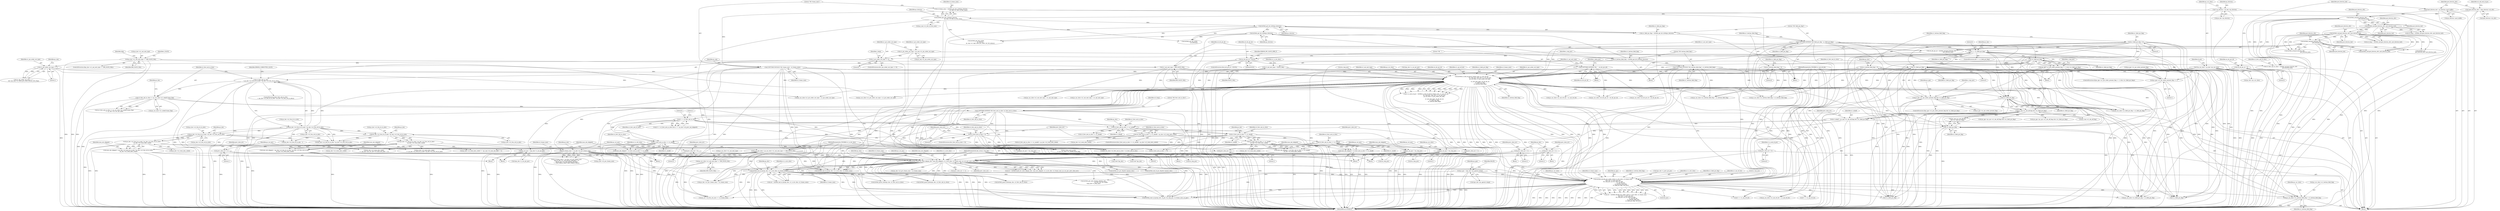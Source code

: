 digraph "0_Android_8b5fd8f24eba5dd19ab2f80ea11a9125aa882ae2@pointer" {
"1001466" [label="(Call,ps_cur_slice->u1_bottom_field_flag = u1_bottom_field_flag)"];
"1000744" [label="(Call,ih264d_is_end_of_pic(u2_frame_num, u1_nal_ref_idc,\n                                             &s_tmp_poc, &ps_dec->s_cur_pic_poc,\n                                            ps_cur_slice, u1_pic_order_cnt_type,\n\n                                             u1_nal_unit_type, u4_idr_pic_id,\n                                             u1_field_pic_flag,\n                                             u1_bottom_field_flag))"];
"1000472" [label="(Call,COPYTHECONTEXT(\"SH: frame_num\", u2_frame_num))"];
"1000465" [label="(Call,u2_frame_num = ih264d_get_bits_h264(ps_bitstrm,\n                                         ps_seq->u1_bits_in_frm_num))"];
"1000467" [label="(Call,ih264d_get_bits_h264(ps_bitstrm,\n                                         ps_seq->u1_bits_in_frm_num))"];
"1000168" [label="(Call,* ps_bitstrm = ps_dec->ps_bitstrm)"];
"1000164" [label="(MethodParameterIn,UWORD8 u1_nal_ref_idc)"];
"1000176" [label="(Call,*ps_cur_slice = ps_dec->ps_cur_slice)"];
"1000663" [label="(Call,u1_pic_order_cnt_type == 1)"];
"1000592" [label="(Call,u1_pic_order_cnt_type == 0)"];
"1000586" [label="(Call,u1_pic_order_cnt_type = ps_seq->u1_pic_order_cnt_type)"];
"1000532" [label="(Call,u1_nal_unit_type = SLICE_NAL)"];
"1000550" [label="(Call,u1_nal_unit_type = IDR_SLICE_NAL)"];
"1000330" [label="(Call,ps_dec->u1_nal_unit_type == IDR_SLICE_NAL)"];
"1000564" [label="(Call,COPYTHECONTEXT(\"SH:  \", u4_idr_pic_id))"];
"1000559" [label="(Call,u4_idr_pic_id > 65535)"];
"1000553" [label="(Call,u4_idr_pic_id = ih264d_uev(pu4_bitstrm_ofst,\n                                   pu4_bitstrm_buf))"];
"1000555" [label="(Call,ih264d_uev(pu4_bitstrm_ofst,\n                                   pu4_bitstrm_buf))"];
"1000418" [label="(Call,ih264d_uev(pu4_bitstrm_ofst, pu4_bitstrm_buf))"];
"1000277" [label="(Call,ih264d_uev(pu4_bitstrm_ofst, pu4_bitstrm_buf))"];
"1000237" [label="(Call,ih264d_uev(pu4_bitstrm_ofst,\n                                     pu4_bitstrm_buf))"];
"1000209" [label="(Call,*pu4_bitstrm_ofst = &ps_bitstrm->u4_ofst)"];
"1000203" [label="(Call,*pu4_bitstrm_buf = ps_bitstrm->pu4_buffer)"];
"1000196" [label="(Call,u4_idr_pic_id = 0)"];
"1000692" [label="(Call,!u1_field_pic_flag)"];
"1000519" [label="(Call,u1_field_pic_flag = 0)"];
"1000632" [label="(Call,!u1_field_pic_flag)"];
"1000485" [label="(Call,COPYTHECONTEXT(\"SH: field_pic_flag\", u1_field_pic_flag))"];
"1000481" [label="(Call,u1_field_pic_flag = ih264d_get_bit_h264(ps_bitstrm))"];
"1000483" [label="(Call,ih264d_get_bit_h264(ps_bitstrm))"];
"1000539" [label="(Call,0 == u1_field_pic_flag)"];
"1000488" [label="(Call,u1_bottom_field_flag = 0)"];
"1000505" [label="(Call,COPYTHECONTEXT(\"SH: bottom_field_flag\", u1_bottom_field_flag))"];
"1000501" [label="(Call,u1_bottom_field_flag = ih264d_get_bit_h264(ps_bitstrm))"];
"1000503" [label="(Call,ih264d_get_bit_h264(ps_bitstrm))"];
"1000522" [label="(Call,u1_bottom_field_flag = 0)"];
"1001373" [label="(Call,ih264d_decode_pic_order_cnt(u1_is_idr_slice, u2_frame_num,\n &ps_dec->s_prev_pic_poc,\n &s_tmp_poc, ps_cur_slice, ps_pps,\n                                          u1_nal_ref_idc,\n                                          u1_bottom_field_flag,\n                                          u1_field_pic_flag, &i4_poc))"];
"1000882" [label="(Call,u1_is_idr_slice = ps_cur_slice->u1_nal_unit_type == IDR_SLICE_NAL)"];
"1000884" [label="(Call,ps_cur_slice->u1_nal_unit_type == IDR_SLICE_NAL)"];
"1000163" [label="(MethodParameterIn,UWORD8 u1_is_idr_slice)"];
"1001047" [label="(Call,ih264d_mark_err_slice_skip(ps_dec, num_mb_skipped, u1_is_idr_slice, u2_frame_num, ps_cur_poc, prev_slice_err))"];
"1000165" [label="(MethodParameterIn,dec_struct_t *ps_dec)"];
"1000905" [label="(Call,num_mb_skipped = u2_first_mb_in_slice << u1_mbaff)"];
"1000907" [label="(Call,u2_first_mb_in_slice << u1_mbaff)"];
"1000898" [label="(Call,u2_first_mb_in_slice > 0)"];
"1000373" [label="(Call,0 == u2_first_mb_in_slice)"];
"1000272" [label="(Call,COPYTHECONTEXT(\"SH: first_mb_in_slice\",u2_first_mb_in_slice))"];
"1000256" [label="(Call,u2_first_mb_in_slice << ps_cur_slice->u1_mbaff_frame_flag)"];
"1000241" [label="(Call,u2_first_mb_in_slice\n > (ps_dec->u2_frm_ht_in_mbs * ps_dec->u2_frm_wd_in_mbs))"];
"1000235" [label="(Call,u2_first_mb_in_slice = ih264d_uev(pu4_bitstrm_ofst,\n                                     pu4_bitstrm_buf))"];
"1000243" [label="(Call,ps_dec->u2_frm_ht_in_mbs * ps_dec->u2_frm_wd_in_mbs)"];
"1000789" [label="(Call,u1_mbaff = ps_seq->u1_mb_aff_flag && (!u1_field_pic_flag))"];
"1000791" [label="(Call,ps_seq->u1_mb_aff_flag && (!u1_field_pic_flag))"];
"1000795" [label="(Call,!u1_field_pic_flag)"];
"1000626" [label="(Call,(ps_pps->u1_pic_order_present_flag == 1) && (!u1_field_pic_flag))"];
"1000627" [label="(Call,ps_pps->u1_pic_order_present_flag == 1)"];
"1000688" [label="(Call,ps_pps->u1_pic_order_present_flag && !u1_field_pic_flag)"];
"1000986" [label="(Call,num_mb_skipped = (ps_dec->u2_frm_ht_in_mbs * ps_dec->u2_frm_wd_in_mbs)\n - ps_dec->u2_total_mbs_coded)"];
"1000988" [label="(Call,(ps_dec->u2_frm_ht_in_mbs * ps_dec->u2_frm_wd_in_mbs)\n - ps_dec->u2_total_mbs_coded)"];
"1000989" [label="(Call,ps_dec->u2_frm_ht_in_mbs * ps_dec->u2_frm_wd_in_mbs)"];
"1000976" [label="(Call,num_mb_skipped = u2_first_mb_in_slice << u1_mbaff)"];
"1000978" [label="(Call,u2_first_mb_in_slice << u1_mbaff)"];
"1000863" [label="(Call,num_mb_skipped = (ps_dec->u2_frm_ht_in_mbs * ps_dec->u2_frm_wd_in_mbs)\n - ps_dec->u2_total_mbs_coded)"];
"1000865" [label="(Call,(ps_dec->u2_frm_ht_in_mbs * ps_dec->u2_frm_wd_in_mbs)\n - ps_dec->u2_total_mbs_coded)"];
"1000866" [label="(Call,ps_dec->u2_frm_ht_in_mbs * ps_dec->u2_frm_wd_in_mbs)"];
"1001017" [label="(Call,num_mb_skipped = (u2_first_mb_in_slice << u1_mbaff)\n - ps_dec->u2_total_mbs_coded)"];
"1001019" [label="(Call,(u2_first_mb_in_slice << u1_mbaff)\n - ps_dec->u2_total_mbs_coded)"];
"1001020" [label="(Call,u2_first_mb_in_slice << u1_mbaff)"];
"1001007" [label="(Call,u2_first_mb_in_slice << u1_mbaff)"];
"1001006" [label="(Call,(u2_first_mb_in_slice << u1_mbaff) > ps_dec->u2_total_mbs_coded)"];
"1000809" [label="(Call,u2_frame_num != ps_dec->u2_prv_frame_num)"];
"1001026" [label="(Call,ps_cur_poc = &s_tmp_poc)"];
"1000910" [label="(Call,ps_cur_poc = &s_tmp_poc)"];
"1000876" [label="(Call,ps_cur_poc = &ps_dec->s_cur_pic_poc)"];
"1000999" [label="(Call,ps_cur_poc = &s_tmp_poc)"];
"1000983" [label="(Call,prev_slice_err = 2)"];
"1000843" [label="(Call,prev_slice_err = 2)"];
"1001014" [label="(Call,prev_slice_err = 2)"];
"1000973" [label="(Call,prev_slice_err = 1)"];
"1000797" [label="(Call,prev_slice_err = 0)"];
"1000838" [label="(Call,prev_slice_err = 1)"];
"1000902" [label="(Call,prev_slice_err = 1)"];
"1001252" [label="(Call,ih264d_end_of_pic(ps_dec, u1_is_idr_slice, u2_frame_num))"];
"1000430" [label="(Call,ps_pps = &ps_dec->ps_pps[u4_temp])"];
"1000964" [label="(Call,!u1_field_pic_flag)"];
"1000919" [label="(Call,ps_cur_slice->u1_field_pic_flag = u1_field_pic_flag)"];
"1000977" [label="(Identifier,num_mb_skipped)"];
"1001047" [label="(Call,ih264d_mark_err_slice_skip(ps_dec, num_mb_skipped, u1_is_idr_slice, u2_frame_num, ps_cur_poc, prev_slice_err))"];
"1000990" [label="(Call,ps_dec->u2_frm_ht_in_mbs)"];
"1001006" [label="(Call,(u2_first_mb_in_slice << u1_mbaff) > ps_dec->u2_total_mbs_coded)"];
"1000258" [label="(Call,ps_cur_slice->u1_mbaff_frame_flag)"];
"1000257" [label="(Identifier,u2_first_mb_in_slice)"];
"1000487" [label="(Identifier,u1_field_pic_flag)"];
"1000373" [label="(Call,0 == u2_first_mb_in_slice)"];
"1001380" [label="(Call,&s_tmp_poc)"];
"1000210" [label="(Identifier,pu4_bitstrm_ofst)"];
"1002405" [label="(Call,ih264d_parse_islice(ps_dec, u2_first_mb_in_slice))"];
"1000905" [label="(Call,num_mb_skipped = u2_first_mb_in_slice << u1_mbaff)"];
"1000753" [label="(Identifier,ps_cur_slice)"];
"1000867" [label="(Call,ps_dec->u2_frm_ht_in_mbs)"];
"1000982" [label="(Block,)"];
"1000533" [label="(Identifier,u1_nal_unit_type)"];
"1001483" [label="(Call,ps_cur_slice->u1_nal_unit_type = u1_nal_unit_type)"];
"1000873" [label="(Call,ps_dec->u2_total_mbs_coded)"];
"1000985" [label="(Literal,2)"];
"1000484" [label="(Identifier,ps_bitstrm)"];
"1000431" [label="(Identifier,ps_pps)"];
"1001024" [label="(Identifier,ps_dec)"];
"1000331" [label="(Call,ps_dec->u1_nal_unit_type)"];
"1000483" [label="(Call,ih264d_get_bit_h264(ps_bitstrm))"];
"1000432" [label="(Call,&ps_dec->ps_pps[u4_temp])"];
"1000169" [label="(Identifier,ps_bitstrm)"];
"1000488" [label="(Call,u1_bottom_field_flag = 0)"];
"1000375" [label="(Identifier,u2_first_mb_in_slice)"];
"1000272" [label="(Call,COPYTHECONTEXT(\"SH: first_mb_in_slice\",u2_first_mb_in_slice))"];
"1001823" [label="(Call,0 == u1_nal_ref_idc)"];
"1000226" [label="(Identifier,u4_call_end_of_pic)"];
"1001018" [label="(Identifier,num_mb_skipped)"];
"1000910" [label="(Call,ps_cur_poc = &s_tmp_poc)"];
"1000521" [label="(Literal,0)"];
"1000789" [label="(Call,u1_mbaff = ps_seq->u1_mb_aff_flag && (!u1_field_pic_flag))"];
"1000279" [label="(Identifier,pu4_bitstrm_buf)"];
"1001028" [label="(Call,&s_tmp_poc)"];
"1000482" [label="(Identifier,u1_field_pic_flag)"];
"1000901" [label="(Block,)"];
"1000973" [label="(Call,prev_slice_err = 1)"];
"1000870" [label="(Call,ps_dec->u2_frm_wd_in_mbs)"];
"1000330" [label="(Call,ps_dec->u1_nal_unit_type == IDR_SLICE_NAL)"];
"1000586" [label="(Call,u1_pic_order_cnt_type = ps_seq->u1_pic_order_cnt_type)"];
"1000749" [label="(Call,&ps_dec->s_cur_pic_poc)"];
"1000545" [label="(Identifier,ps_dec)"];
"1000553" [label="(Call,u4_idr_pic_id = ih264d_uev(pu4_bitstrm_ofst,\n                                   pu4_bitstrm_buf))"];
"1000204" [label="(Identifier,pu4_bitstrm_buf)"];
"1001009" [label="(Identifier,u1_mbaff)"];
"1001234" [label="(Call,ih264d_end_of_pic(ps_dec, u1_is_idr_slice, u2_frame_num))"];
"1001382" [label="(Identifier,ps_cur_slice)"];
"1001026" [label="(Call,ps_cur_poc = &s_tmp_poc)"];
"1001570" [label="(Call,(ps_pps->ps_sps->u1_mb_aff_flag) && (!u1_field_pic_flag))"];
"1000692" [label="(Call,!u1_field_pic_flag)"];
"1001048" [label="(Identifier,ps_dec)"];
"1000420" [label="(Identifier,pu4_bitstrm_buf)"];
"1000997" [label="(Identifier,ps_dec)"];
"1000662" [label="(Call,u1_pic_order_cnt_type == 1\n && (!ps_seq->u1_delta_pic_order_always_zero_flag))"];
"1000262" [label="(Identifier,ps_dec)"];
"1000756" [label="(Identifier,u4_idr_pic_id)"];
"1000519" [label="(Call,u1_field_pic_flag = 0)"];
"1000166" [label="(Block,)"];
"1000198" [label="(Literal,0)"];
"1000842" [label="(Block,)"];
"1000960" [label="(Call,ps_seq->u1_mb_aff_flag\n && (!u1_field_pic_flag))"];
"1000798" [label="(Identifier,prev_slice_err)"];
"1001034" [label="(Identifier,u2_first_mb_in_slice)"];
"1001032" [label="(Call,(u2_first_mb_in_slice << u1_mbaff) < ps_dec->u2_total_mbs_coded)"];
"1000504" [label="(Identifier,ps_bitstrm)"];
"1000418" [label="(Call,ih264d_uev(pu4_bitstrm_ofst, pu4_bitstrm_buf))"];
"1000419" [label="(Identifier,pu4_bitstrm_ofst)"];
"1000237" [label="(Call,ih264d_uev(pu4_bitstrm_ofst,\n                                     pu4_bitstrm_buf))"];
"1001088" [label="(Call,prev_slice_err == 2)"];
"1000951" [label="(Call,ps_cur_slice->u1_pic_order_cnt_type = u1_pic_order_cnt_type)"];
"1000472" [label="(Call,COPYTHECONTEXT(\"SH: frame_num\", u2_frame_num))"];
"1000986" [label="(Call,num_mb_skipped = (ps_dec->u2_frm_ht_in_mbs * ps_dec->u2_frm_wd_in_mbs)\n - ps_dec->u2_total_mbs_coded)"];
"1000235" [label="(Call,u2_first_mb_in_slice = ih264d_uev(pu4_bitstrm_ofst,\n                                     pu4_bitstrm_buf))"];
"1000790" [label="(Identifier,u1_mbaff)"];
"1000979" [label="(Identifier,u2_first_mb_in_slice)"];
"1000625" [label="(ControlStructure,if((ps_pps->u1_pic_order_present_flag == 1) && (!u1_field_pic_flag)))"];
"1000746" [label="(Identifier,u1_nal_ref_idc)"];
"1000469" [label="(Call,ps_seq->u1_bits_in_frm_num)"];
"1000440" [label="(Identifier,FALSE)"];
"1000566" [label="(Identifier,u4_idr_pic_id)"];
"1000668" [label="(Identifier,ps_seq)"];
"1000534" [label="(Identifier,SLICE_NAL)"];
"1000687" [label="(ControlStructure,if(ps_pps->u1_pic_order_present_flag && !u1_field_pic_flag))"];
"1000594" [label="(Literal,0)"];
"1000564" [label="(Call,COPYTHECONTEXT(\"SH:  \", u4_idr_pic_id))"];
"1002568" [label="(MethodReturn,WORD32)"];
"1000467" [label="(Call,ih264d_get_bits_h264(ps_bitstrm,\n                                         ps_seq->u1_bits_in_frm_num))"];
"1000273" [label="(Literal,\"SH: first_mb_in_slice\")"];
"1000877" [label="(Identifier,ps_cur_poc)"];
"1001373" [label="(Call,ih264d_decode_pic_order_cnt(u1_is_idr_slice, u2_frame_num,\n &ps_dec->s_prev_pic_poc,\n &s_tmp_poc, ps_cur_slice, ps_pps,\n                                          u1_nal_ref_idc,\n                                          u1_bottom_field_flag,\n                                          u1_field_pic_flag, &i4_poc))"];
"1001597" [label="(Call,ih264d_start_of_pic(ps_dec, i4_poc, &s_tmp_poc, u2_frame_num, ps_pps))"];
"1000468" [label="(Identifier,ps_bitstrm)"];
"1000240" [label="(ControlStructure,if(u2_first_mb_in_slice\n > (ps_dec->u2_frm_ht_in_mbs * ps_dec->u2_frm_wd_in_mbs)))"];
"1000592" [label="(Call,u1_pic_order_cnt_type == 0)"];
"1000904" [label="(Literal,1)"];
"1000275" [label="(Call,u4_temp = ih264d_uev(pu4_bitstrm_ofst, pu4_bitstrm_buf))"];
"1000587" [label="(Identifier,u1_pic_order_cnt_type)"];
"1001019" [label="(Call,(u2_first_mb_in_slice << u1_mbaff)\n - ps_dec->u2_total_mbs_coded)"];
"1000976" [label="(Call,num_mb_skipped = u2_first_mb_in_slice << u1_mbaff)"];
"1000946" [label="(Call,ps_cur_slice->u1_nal_ref_idc = u1_nal_ref_idc)"];
"1000537" [label="(Block,)"];
"1001375" [label="(Identifier,u2_frame_num)"];
"1001387" [label="(Call,&i4_poc)"];
"1001013" [label="(Block,)"];
"1000983" [label="(Call,prev_slice_err = 2)"];
"1000503" [label="(Call,ih264d_get_bit_h264(ps_bitstrm))"];
"1000758" [label="(Identifier,u1_bottom_field_flag)"];
"1001451" [label="(Call,ps_cur_slice->u4_idr_pic_id = u4_idr_pic_id)"];
"1001250" [label="(Call,ret = ih264d_end_of_pic(ps_dec, u1_is_idr_slice, u2_frame_num))"];
"1000597" [label="(Identifier,i_temp)"];
"1000177" [label="(Identifier,ps_cur_slice)"];
"1000911" [label="(Identifier,ps_cur_poc)"];
"1000256" [label="(Call,u2_first_mb_in_slice << ps_cur_slice->u1_mbaff_frame_flag)"];
"1000252" [label="(Identifier,ERROR_CORRUPTED_SLICE)"];
"1001265" [label="(Call,ps_dec->u2_prv_frame_num = u2_frame_num)"];
"1000205" [label="(Call,ps_bitstrm->pu4_buffer)"];
"1001529" [label="(Call,ih264d_get_bit_h264(\n                        ps_bitstrm))"];
"1000967" [label="(Block,)"];
"1000837" [label="(Block,)"];
"1001470" [label="(Identifier,u1_bottom_field_flag)"];
"1000626" [label="(Call,(ps_pps->u1_pic_order_present_flag == 1) && (!u1_field_pic_flag))"];
"1000164" [label="(MethodParameterIn,UWORD8 u1_nal_ref_idc)"];
"1001011" [label="(Identifier,ps_dec)"];
"1000631" [label="(Literal,1)"];
"1000489" [label="(Identifier,u1_bottom_field_flag)"];
"1001051" [label="(Identifier,u2_frame_num)"];
"1000558" [label="(ControlStructure,if(u4_idr_pic_id > 65535))"];
"1000802" [label="(Identifier,i1_is_end_of_poc)"];
"1000914" [label="(Call,ps_cur_slice->u4_idr_pic_id = u4_idr_pic_id)"];
"1001473" [label="(Identifier,ps_cur_slice)"];
"1000849" [label="(Identifier,ps_dec)"];
"1000845" [label="(Literal,2)"];
"1001958" [label="(Call,ps_dec->u2_frm_ht_in_mbs - 1)"];
"1001383" [label="(Identifier,ps_pps)"];
"1000485" [label="(Call,COPYTHECONTEXT(\"SH: field_pic_flag\", u1_field_pic_flag))"];
"1001385" [label="(Identifier,u1_bottom_field_flag)"];
"1000742" [label="(Call,i1_is_end_of_poc = ih264d_is_end_of_pic(u2_frame_num, u1_nal_ref_idc,\n                                             &s_tmp_poc, &ps_dec->s_cur_pic_poc,\n                                            ps_cur_slice, u1_pic_order_cnt_type,\n\n                                             u1_nal_unit_type, u4_idr_pic_id,\n                                             u1_field_pic_flag,\n                                             u1_bottom_field_flag))"];
"1000538" [label="(ControlStructure,if(0 == u1_field_pic_flag))"];
"1000902" [label="(Call,prev_slice_err = 1)"];
"1000744" [label="(Call,ih264d_is_end_of_pic(u2_frame_num, u1_nal_ref_idc,\n                                             &s_tmp_poc, &ps_dec->s_cur_pic_poc,\n                                            ps_cur_slice, u1_pic_order_cnt_type,\n\n                                             u1_nal_unit_type, u4_idr_pic_id,\n                                             u1_field_pic_flag,\n                                             u1_bottom_field_flag))"];
"1000532" [label="(Call,u1_nal_unit_type = SLICE_NAL)"];
"1001838" [label="(Call,0 == u1_nal_ref_idc)"];
"1001015" [label="(Identifier,prev_slice_err)"];
"1000329" [label="(ControlStructure,if(ps_dec->u1_nal_unit_type == IDR_SLICE_NAL))"];
"1000993" [label="(Call,ps_dec->u2_frm_wd_in_mbs)"];
"1000757" [label="(Identifier,u1_field_pic_flag)"];
"1000507" [label="(Identifier,u1_bottom_field_flag)"];
"1000274" [label="(Identifier,u2_first_mb_in_slice)"];
"1000745" [label="(Identifier,u2_frame_num)"];
"1000524" [label="(Literal,0)"];
"1000276" [label="(Identifier,u4_temp)"];
"1000663" [label="(Call,u1_pic_order_cnt_type == 1)"];
"1001027" [label="(Identifier,ps_cur_poc)"];
"1001053" [label="(Identifier,prev_slice_err)"];
"1000569" [label="(Identifier,i_delta_poc)"];
"1000197" [label="(Identifier,u4_idr_pic_id)"];
"1000972" [label="(Block,)"];
"1000559" [label="(Call,u4_idr_pic_id > 65535)"];
"1000903" [label="(Identifier,prev_slice_err)"];
"1000552" [label="(Identifier,IDR_SLICE_NAL)"];
"1000900" [label="(Literal,0)"];
"1000627" [label="(Call,ps_pps->u1_pic_order_present_flag == 1)"];
"1000518" [label="(Block,)"];
"1000502" [label="(Identifier,u1_bottom_field_flag)"];
"1000754" [label="(Identifier,u1_pic_order_cnt_type)"];
"1000561" [label="(Literal,65535)"];
"1001023" [label="(Call,ps_dec->u2_total_mbs_coded)"];
"1000556" [label="(Identifier,pu4_bitstrm_ofst)"];
"1000506" [label="(Literal,\"SH: bottom_field_flag\")"];
"1000377" [label="(Literal,1)"];
"1001043" [label="(Identifier,prev_slice_err)"];
"1001000" [label="(Identifier,ps_cur_poc)"];
"1000430" [label="(Call,ps_pps = &ps_dec->ps_pps[u4_temp])"];
"1000550" [label="(Call,u1_nal_unit_type = IDR_SLICE_NAL)"];
"1000978" [label="(Call,u2_first_mb_in_slice << u1_mbaff)"];
"1000185" [label="(Identifier,i4_poc)"];
"1001553" [label="(Call,(ps_pps->ps_sps->u1_mb_aff_flag) && (!u1_field_pic_flag))"];
"1000899" [label="(Identifier,u2_first_mb_in_slice)"];
"1002474" [label="(Call,ih264d_parse_bslice(ps_dec, u2_first_mb_in_slice))"];
"1000242" [label="(Identifier,u2_first_mb_in_slice)"];
"1000796" [label="(Identifier,u1_field_pic_flag)"];
"1000486" [label="(Literal,\"SH: field_pic_flag\")"];
"1000243" [label="(Call,ps_dec->u2_frm_ht_in_mbs * ps_dec->u2_frm_wd_in_mbs)"];
"1001616" [label="(Call,ih264d_get_next_display_field(ps_dec,\n                                          ps_dec->ps_out_buffer,\n &(ps_dec->s_disp_op)))"];
"1000866" [label="(Call,ps_dec->u2_frm_ht_in_mbs * ps_dec->u2_frm_wd_in_mbs)"];
"1000827" [label="(Block,)"];
"1000965" [label="(Identifier,u1_field_pic_flag)"];
"1000505" [label="(Call,COPYTHECONTEXT(\"SH: bottom_field_flag\", u1_bottom_field_flag))"];
"1001252" [label="(Call,ih264d_end_of_pic(ps_dec, u1_is_idr_slice, u2_frame_num))"];
"1001498" [label="(Call,ps_cur_slice->u1_pic_order_cnt_type = u1_pic_order_cnt_type)"];
"1000817" [label="(Identifier,ps_dec)"];
"1000688" [label="(Call,ps_pps->u1_pic_order_present_flag && !u1_field_pic_flag)"];
"1000747" [label="(Call,&s_tmp_poc)"];
"1000591" [label="(ControlStructure,if(u1_pic_order_cnt_type == 0))"];
"1001376" [label="(Call,&ps_dec->s_prev_pic_poc)"];
"1000664" [label="(Identifier,u1_pic_order_cnt_type)"];
"1001787" [label="(Call,ps_err->u4_frm_sei_sync == u2_frame_num)"];
"1000541" [label="(Identifier,u1_field_pic_flag)"];
"1000843" [label="(Call,prev_slice_err = 2)"];
"1000241" [label="(Call,u2_first_mb_in_slice\n > (ps_dec->u2_frm_ht_in_mbs * ps_dec->u2_frm_wd_in_mbs))"];
"1000209" [label="(Call,*pu4_bitstrm_ofst = &ps_bitstrm->u4_ofst)"];
"1000924" [label="(Call,ps_cur_slice->u1_bottom_field_flag = u1_bottom_field_flag)"];
"1000791" [label="(Call,ps_seq->u1_mb_aff_flag && (!u1_field_pic_flag))"];
"1001224" [label="(Call,ih264d_end_of_pic_dispbuf_mgr(ps_dec))"];
"1000897" [label="(ControlStructure,if(u2_first_mb_in_slice > 0))"];
"1000593" [label="(Identifier,u1_pic_order_cnt_type)"];
"1000799" [label="(Literal,0)"];
"1001021" [label="(Identifier,u2_first_mb_in_slice)"];
"1001559" [label="(Call,!u1_field_pic_flag)"];
"1001052" [label="(Identifier,ps_cur_poc)"];
"1001049" [label="(Identifier,num_mb_skipped)"];
"1000964" [label="(Call,!u1_field_pic_flag)"];
"1000588" [label="(Call,ps_seq->u1_pic_order_cnt_type)"];
"1001374" [label="(Identifier,u1_is_idr_slice)"];
"1001671" [label="(Call,(void *)ps_dec)"];
"1000490" [label="(Literal,0)"];
"1000936" [label="(Call,ps_cur_slice->u1_nal_unit_type = u1_nal_unit_type)"];
"1001493" [label="(Call,ps_cur_slice->u1_nal_ref_idc = u1_nal_ref_idc)"];
"1001100" [label="(Call,ps_dec->u2_total_mbs_coded\n >= ps_dec->u2_frm_ht_in_mbs * ps_dec->u2_frm_wd_in_mbs)"];
"1001007" [label="(Call,u2_first_mb_in_slice << u1_mbaff)"];
"1000540" [label="(Literal,0)"];
"1000810" [label="(Identifier,u2_frame_num)"];
"1000372" [label="(Call,(0 == u2_first_mb_in_slice) && (1 == ps_dec->u4_prev_nal_skipped))"];
"1001050" [label="(Identifier,u1_is_idr_slice)"];
"1001045" [label="(Call,ret = ih264d_mark_err_slice_skip(ps_dec, num_mb_skipped, u1_is_idr_slice, u2_frame_num, ps_cur_poc, prev_slice_err))"];
"1001253" [label="(Identifier,ps_dec)"];
"1001254" [label="(Identifier,u1_is_idr_slice)"];
"1000792" [label="(Call,ps_seq->u1_mb_aff_flag)"];
"1000795" [label="(Call,!u1_field_pic_flag)"];
"1000888" [label="(Identifier,IDR_SLICE_NAL)"];
"1000975" [label="(Literal,1)"];
"1000539" [label="(Call,0 == u1_field_pic_flag)"];
"1000560" [label="(Identifier,u4_idr_pic_id)"];
"1000999" [label="(Call,ps_cur_poc = &s_tmp_poc)"];
"1000563" [label="(Identifier,ERROR_INV_SLICE_HDR_T)"];
"1000864" [label="(Identifier,num_mb_skipped)"];
"1000713" [label="(Identifier,ps_pps)"];
"1000689" [label="(Call,ps_pps->u1_pic_order_present_flag)"];
"1000908" [label="(Identifier,u2_first_mb_in_slice)"];
"1000865" [label="(Call,(ps_dec->u2_frm_ht_in_mbs * ps_dec->u2_frm_wd_in_mbs)\n - ps_dec->u2_total_mbs_coded)"];
"1000912" [label="(Call,&s_tmp_poc)"];
"1000916" [label="(Identifier,ps_cur_slice)"];
"1000278" [label="(Identifier,pu4_bitstrm_ofst)"];
"1000481" [label="(Call,u1_field_pic_flag = ih264d_get_bit_h264(ps_bitstrm))"];
"1000989" [label="(Call,ps_dec->u2_frm_ht_in_mbs * ps_dec->u2_frm_wd_in_mbs)"];
"1000374" [label="(Literal,0)"];
"1000693" [label="(Identifier,u1_field_pic_flag)"];
"1000416" [label="(Call,u4_temp = ih264d_uev(pu4_bitstrm_ofst, pu4_bitstrm_buf))"];
"1000565" [label="(Literal,\"SH:  \")"];
"1000698" [label="(Identifier,s_tmp_poc)"];
"1000884" [label="(Call,ps_cur_slice->u1_nal_unit_type == IDR_SLICE_NAL)"];
"1001005" [label="(ControlStructure,if((u2_first_mb_in_slice << u1_mbaff) > ps_dec->u2_total_mbs_coded))"];
"1001001" [label="(Call,&s_tmp_poc)"];
"1000203" [label="(Call,*pu4_bitstrm_buf = ps_bitstrm->pu4_buffer)"];
"1000501" [label="(Call,u1_bottom_field_flag = ih264d_get_bit_h264(ps_bitstrm))"];
"1000632" [label="(Call,!u1_field_pic_flag)"];
"1000878" [label="(Call,&ps_dec->s_cur_pic_poc)"];
"1000255" [label="(Call,(u2_first_mb_in_slice << ps_cur_slice->u1_mbaff_frame_flag)\n <= ps_dec->u2_cur_mb_addr)"];
"1001016" [label="(Literal,2)"];
"1000493" [label="(Block,)"];
"1000808" [label="(Call,u2_frame_num != ps_dec->u2_prv_frame_num\n && ps_dec->u1_top_bottom_decoded != 0\n && ps_dec->u1_top_bottom_decoded\n != (TOP_FIELD_ONLY | BOT_FIELD_ONLY))"];
"1001576" [label="(Call,!u1_field_pic_flag)"];
"1000598" [label="(Call,ih264d_get_bits_h264(\n                        ps_bitstrm,\n                        ps_seq->u1_log2_max_pic_order_cnt_lsb_minus))"];
"1001010" [label="(Call,ps_dec->u2_total_mbs_coded)"];
"1000555" [label="(Call,ih264d_uev(pu4_bitstrm_ofst,\n                                   pu4_bitstrm_buf))"];
"1001467" [label="(Call,ps_cur_slice->u1_bottom_field_flag)"];
"1001715" [label="(Call,(void *)ps_dec)"];
"1000522" [label="(Call,u1_bottom_field_flag = 0)"];
"1000277" [label="(Call,ih264d_uev(pu4_bitstrm_ofst, pu4_bitstrm_buf))"];
"1000839" [label="(Identifier,prev_slice_err)"];
"1001371" [label="(Call,ret = ih264d_decode_pic_order_cnt(u1_is_idr_slice, u2_frame_num,\n &ps_dec->s_prev_pic_poc,\n &s_tmp_poc, ps_cur_slice, ps_pps,\n                                          u1_nal_ref_idc,\n                                          u1_bottom_field_flag,\n                                          u1_field_pic_flag, &i4_poc))"];
"1000909" [label="(Identifier,u1_mbaff)"];
"1000211" [label="(Call,&ps_bitstrm->u4_ofst)"];
"1000178" [label="(Call,ps_dec->ps_cur_slice)"];
"1000176" [label="(Call,*ps_cur_slice = ps_dec->ps_cur_slice)"];
"1000170" [label="(Call,ps_dec->ps_bitstrm)"];
"1000639" [label="(Call,ih264d_sev(\n                            pu4_bitstrm_ofst, pu4_bitstrm_buf))"];
"1000906" [label="(Identifier,num_mb_skipped)"];
"1000236" [label="(Identifier,u2_first_mb_in_slice)"];
"1000811" [label="(Call,ps_dec->u2_prv_frame_num)"];
"1001014" [label="(Call,prev_slice_err = 2)"];
"1000755" [label="(Identifier,u1_nal_unit_type)"];
"1000637" [label="(Identifier,s_tmp_poc)"];
"1000247" [label="(Call,ps_dec->u2_frm_wd_in_mbs)"];
"1000473" [label="(Literal,\"SH: frame_num\")"];
"1000334" [label="(Identifier,IDR_SLICE_NAL)"];
"1002526" [label="(Call,ps_dec->u2_total_mbs_coded >= (ps_seq->u2_max_mb_addr + 1))"];
"1002440" [label="(Call,ih264d_parse_pslice(ps_dec, u2_first_mb_in_slice))"];
"1001020" [label="(Call,u2_first_mb_in_slice << u1_mbaff)"];
"1000527" [label="(Identifier,ps_dec)"];
"1000883" [label="(Identifier,u1_is_idr_slice)"];
"1000520" [label="(Identifier,u1_field_pic_flag)"];
"1001022" [label="(Identifier,u1_mbaff)"];
"1000650" [label="(Identifier,s_tmp_poc)"];
"1000492" [label="(Identifier,u1_field_pic_flag)"];
"1001008" [label="(Identifier,u2_first_mb_in_slice)"];
"1000876" [label="(Call,ps_cur_poc = &ps_dec->s_cur_pic_poc)"];
"1001386" [label="(Identifier,u1_field_pic_flag)"];
"1000557" [label="(Identifier,pu4_bitstrm_buf)"];
"1000168" [label="(Call,* ps_bitstrm = ps_dec->ps_bitstrm)"];
"1001384" [label="(Identifier,u1_nal_ref_idc)"];
"1000244" [label="(Call,ps_dec->u2_frm_ht_in_mbs)"];
"1000863" [label="(Call,num_mb_skipped = (ps_dec->u2_frm_ht_in_mbs * ps_dec->u2_frm_wd_in_mbs)\n - ps_dec->u2_total_mbs_coded)"];
"1001461" [label="(Call,ps_cur_slice->u1_field_pic_flag = u1_field_pic_flag)"];
"1000797" [label="(Call,prev_slice_err = 0)"];
"1000523" [label="(Identifier,u1_bottom_field_flag)"];
"1001591" [label="(Call,u2_first_mb_in_slice == 0)"];
"1000677" [label="(Call,ih264d_sev(pu4_bitstrm_ofst,\n                                                         pu4_bitstrm_buf))"];
"1000987" [label="(Identifier,num_mb_skipped)"];
"1000348" [label="(Identifier,I_SLICE)"];
"1000874" [label="(Identifier,ps_dec)"];
"1001033" [label="(Call,u2_first_mb_in_slice << u1_mbaff)"];
"1001189" [label="(Call,ps_dec->u2_total_mbs_coded\n == (ps_dec->ps_cur_sps->u2_max_mb_addr + 1))"];
"1001104" [label="(Call,ps_dec->u2_frm_ht_in_mbs * ps_dec->u2_frm_wd_in_mbs)"];
"1000840" [label="(Literal,1)"];
"1000474" [label="(Identifier,u2_frame_num)"];
"1000480" [label="(Block,)"];
"1000337" [label="(Identifier,skip)"];
"1000536" [label="(Identifier,u1_is_idr_slice)"];
"1000465" [label="(Call,u2_frame_num = ih264d_get_bits_h264(ps_bitstrm,\n                                         ps_seq->u1_bits_in_frm_num))"];
"1000984" [label="(Identifier,prev_slice_err)"];
"1001075" [label="(Call,ps_dec->u2_prv_frame_num = u2_frame_num)"];
"1000996" [label="(Call,ps_dec->u2_total_mbs_coded)"];
"1000554" [label="(Identifier,u4_idr_pic_id)"];
"1000885" [label="(Call,ps_cur_slice->u1_nal_unit_type)"];
"1000988" [label="(Call,(ps_dec->u2_frm_ht_in_mbs * ps_dec->u2_frm_wd_in_mbs)\n - ps_dec->u2_total_mbs_coded)"];
"1000809" [label="(Call,u2_frame_num != ps_dec->u2_prv_frame_num)"];
"1001128" [label="(Call,ih264d_err_pic_dispbuf_mgr(ps_dec))"];
"1000665" [label="(Literal,1)"];
"1000974" [label="(Identifier,prev_slice_err)"];
"1000838" [label="(Call,prev_slice_err = 1)"];
"1001456" [label="(Call,ps_cur_slice->u2_first_mb_in_slice = u2_first_mb_in_slice)"];
"1000196" [label="(Call,u4_idr_pic_id = 0)"];
"1001017" [label="(Call,num_mb_skipped = (u2_first_mb_in_slice << u1_mbaff)\n - ps_dec->u2_total_mbs_coded)"];
"1000633" [label="(Identifier,u1_field_pic_flag)"];
"1000718" [label="(Call,ih264d_uev(pu4_bitstrm_ofst, pu4_bitstrm_buf))"];
"1001255" [label="(Identifier,u2_frame_num)"];
"1000478" [label="(Identifier,ps_seq)"];
"1000628" [label="(Call,ps_pps->u1_pic_order_present_flag)"];
"1001466" [label="(Call,ps_cur_slice->u1_bottom_field_flag = u1_bottom_field_flag)"];
"1000165" [label="(MethodParameterIn,dec_struct_t *ps_dec)"];
"1000466" [label="(Identifier,u2_frame_num)"];
"1000898" [label="(Call,u2_first_mb_in_slice > 0)"];
"1000907" [label="(Call,u2_first_mb_in_slice << u1_mbaff)"];
"1000882" [label="(Call,u1_is_idr_slice = ps_cur_slice->u1_nal_unit_type == IDR_SLICE_NAL)"];
"1000163" [label="(MethodParameterIn,UWORD8 u1_is_idr_slice)"];
"1001884" [label="(Call,u2_first_mb_in_slice\n << ps_cur_slice->u1_mbaff_frame_flag)"];
"1000551" [label="(Identifier,u1_nal_unit_type)"];
"1000238" [label="(Identifier,pu4_bitstrm_ofst)"];
"1000844" [label="(Identifier,prev_slice_err)"];
"1000980" [label="(Identifier,u1_mbaff)"];
"1001070" [label="(Call,ps_cur_slice->u1_bottom_field_flag = u1_bottom_field_flag)"];
"1000239" [label="(Identifier,pu4_bitstrm_buf)"];
"1001466" -> "1000166"  [label="AST: "];
"1001466" -> "1001470"  [label="CFG: "];
"1001467" -> "1001466"  [label="AST: "];
"1001470" -> "1001466"  [label="AST: "];
"1001473" -> "1001466"  [label="CFG: "];
"1001466" -> "1002568"  [label="DDG: "];
"1001466" -> "1002568"  [label="DDG: "];
"1000744" -> "1001466"  [label="DDG: "];
"1000488" -> "1001466"  [label="DDG: "];
"1001373" -> "1001466"  [label="DDG: "];
"1000505" -> "1001466"  [label="DDG: "];
"1000522" -> "1001466"  [label="DDG: "];
"1000744" -> "1000742"  [label="AST: "];
"1000744" -> "1000758"  [label="CFG: "];
"1000745" -> "1000744"  [label="AST: "];
"1000746" -> "1000744"  [label="AST: "];
"1000747" -> "1000744"  [label="AST: "];
"1000749" -> "1000744"  [label="AST: "];
"1000753" -> "1000744"  [label="AST: "];
"1000754" -> "1000744"  [label="AST: "];
"1000755" -> "1000744"  [label="AST: "];
"1000756" -> "1000744"  [label="AST: "];
"1000757" -> "1000744"  [label="AST: "];
"1000758" -> "1000744"  [label="AST: "];
"1000742" -> "1000744"  [label="CFG: "];
"1000744" -> "1002568"  [label="DDG: "];
"1000744" -> "1002568"  [label="DDG: "];
"1000744" -> "1002568"  [label="DDG: "];
"1000744" -> "1002568"  [label="DDG: "];
"1000744" -> "1002568"  [label="DDG: "];
"1000744" -> "1002568"  [label="DDG: "];
"1000744" -> "1002568"  [label="DDG: "];
"1000744" -> "1002568"  [label="DDG: "];
"1000744" -> "1002568"  [label="DDG: "];
"1000744" -> "1002568"  [label="DDG: "];
"1000744" -> "1000742"  [label="DDG: "];
"1000744" -> "1000742"  [label="DDG: "];
"1000744" -> "1000742"  [label="DDG: "];
"1000744" -> "1000742"  [label="DDG: "];
"1000744" -> "1000742"  [label="DDG: "];
"1000744" -> "1000742"  [label="DDG: "];
"1000744" -> "1000742"  [label="DDG: "];
"1000744" -> "1000742"  [label="DDG: "];
"1000744" -> "1000742"  [label="DDG: "];
"1000744" -> "1000742"  [label="DDG: "];
"1000472" -> "1000744"  [label="DDG: "];
"1000164" -> "1000744"  [label="DDG: "];
"1000176" -> "1000744"  [label="DDG: "];
"1000663" -> "1000744"  [label="DDG: "];
"1000532" -> "1000744"  [label="DDG: "];
"1000550" -> "1000744"  [label="DDG: "];
"1000564" -> "1000744"  [label="DDG: "];
"1000196" -> "1000744"  [label="DDG: "];
"1000692" -> "1000744"  [label="DDG: "];
"1000519" -> "1000744"  [label="DDG: "];
"1000632" -> "1000744"  [label="DDG: "];
"1000485" -> "1000744"  [label="DDG: "];
"1000539" -> "1000744"  [label="DDG: "];
"1000488" -> "1000744"  [label="DDG: "];
"1000505" -> "1000744"  [label="DDG: "];
"1000522" -> "1000744"  [label="DDG: "];
"1000744" -> "1000795"  [label="DDG: "];
"1000744" -> "1000809"  [label="DDG: "];
"1000744" -> "1000876"  [label="DDG: "];
"1000744" -> "1000910"  [label="DDG: "];
"1000744" -> "1000914"  [label="DDG: "];
"1000744" -> "1000919"  [label="DDG: "];
"1000744" -> "1000924"  [label="DDG: "];
"1000744" -> "1000936"  [label="DDG: "];
"1000744" -> "1000946"  [label="DDG: "];
"1000744" -> "1000951"  [label="DDG: "];
"1000744" -> "1000964"  [label="DDG: "];
"1000744" -> "1000999"  [label="DDG: "];
"1000744" -> "1001026"  [label="DDG: "];
"1000744" -> "1001047"  [label="DDG: "];
"1000744" -> "1001070"  [label="DDG: "];
"1000744" -> "1001234"  [label="DDG: "];
"1000744" -> "1001252"  [label="DDG: "];
"1000744" -> "1001265"  [label="DDG: "];
"1000744" -> "1001373"  [label="DDG: "];
"1000744" -> "1001373"  [label="DDG: "];
"1000744" -> "1001373"  [label="DDG: "];
"1000744" -> "1001373"  [label="DDG: "];
"1000744" -> "1001373"  [label="DDG: "];
"1000744" -> "1001373"  [label="DDG: "];
"1000744" -> "1001451"  [label="DDG: "];
"1000744" -> "1001461"  [label="DDG: "];
"1000744" -> "1001483"  [label="DDG: "];
"1000744" -> "1001493"  [label="DDG: "];
"1000744" -> "1001498"  [label="DDG: "];
"1000744" -> "1001559"  [label="DDG: "];
"1000744" -> "1001576"  [label="DDG: "];
"1000744" -> "1001597"  [label="DDG: "];
"1000744" -> "1001597"  [label="DDG: "];
"1000744" -> "1001787"  [label="DDG: "];
"1000744" -> "1001823"  [label="DDG: "];
"1000744" -> "1001838"  [label="DDG: "];
"1000472" -> "1000166"  [label="AST: "];
"1000472" -> "1000474"  [label="CFG: "];
"1000473" -> "1000472"  [label="AST: "];
"1000474" -> "1000472"  [label="AST: "];
"1000478" -> "1000472"  [label="CFG: "];
"1000472" -> "1002568"  [label="DDG: "];
"1000472" -> "1002568"  [label="DDG: "];
"1000465" -> "1000472"  [label="DDG: "];
"1000472" -> "1000809"  [label="DDG: "];
"1000472" -> "1001047"  [label="DDG: "];
"1000472" -> "1001234"  [label="DDG: "];
"1000472" -> "1001252"  [label="DDG: "];
"1000472" -> "1001265"  [label="DDG: "];
"1000472" -> "1001373"  [label="DDG: "];
"1000472" -> "1001597"  [label="DDG: "];
"1000472" -> "1001787"  [label="DDG: "];
"1000465" -> "1000166"  [label="AST: "];
"1000465" -> "1000467"  [label="CFG: "];
"1000466" -> "1000465"  [label="AST: "];
"1000467" -> "1000465"  [label="AST: "];
"1000473" -> "1000465"  [label="CFG: "];
"1000465" -> "1002568"  [label="DDG: "];
"1000467" -> "1000465"  [label="DDG: "];
"1000467" -> "1000465"  [label="DDG: "];
"1000467" -> "1000469"  [label="CFG: "];
"1000468" -> "1000467"  [label="AST: "];
"1000469" -> "1000467"  [label="AST: "];
"1000467" -> "1002568"  [label="DDG: "];
"1000467" -> "1002568"  [label="DDG: "];
"1000168" -> "1000467"  [label="DDG: "];
"1000467" -> "1000483"  [label="DDG: "];
"1000467" -> "1000598"  [label="DDG: "];
"1000467" -> "1001529"  [label="DDG: "];
"1000168" -> "1000166"  [label="AST: "];
"1000168" -> "1000170"  [label="CFG: "];
"1000169" -> "1000168"  [label="AST: "];
"1000170" -> "1000168"  [label="AST: "];
"1000177" -> "1000168"  [label="CFG: "];
"1000168" -> "1002568"  [label="DDG: "];
"1000168" -> "1002568"  [label="DDG: "];
"1000164" -> "1000162"  [label="AST: "];
"1000164" -> "1002568"  [label="DDG: "];
"1000164" -> "1000946"  [label="DDG: "];
"1000164" -> "1001373"  [label="DDG: "];
"1000164" -> "1001493"  [label="DDG: "];
"1000164" -> "1001823"  [label="DDG: "];
"1000164" -> "1001838"  [label="DDG: "];
"1000176" -> "1000166"  [label="AST: "];
"1000176" -> "1000178"  [label="CFG: "];
"1000177" -> "1000176"  [label="AST: "];
"1000178" -> "1000176"  [label="AST: "];
"1000185" -> "1000176"  [label="CFG: "];
"1000176" -> "1002568"  [label="DDG: "];
"1000176" -> "1002568"  [label="DDG: "];
"1000176" -> "1001373"  [label="DDG: "];
"1000663" -> "1000662"  [label="AST: "];
"1000663" -> "1000665"  [label="CFG: "];
"1000664" -> "1000663"  [label="AST: "];
"1000665" -> "1000663"  [label="AST: "];
"1000668" -> "1000663"  [label="CFG: "];
"1000662" -> "1000663"  [label="CFG: "];
"1000663" -> "1002568"  [label="DDG: "];
"1000663" -> "1000662"  [label="DDG: "];
"1000663" -> "1000662"  [label="DDG: "];
"1000592" -> "1000663"  [label="DDG: "];
"1000663" -> "1000951"  [label="DDG: "];
"1000663" -> "1001498"  [label="DDG: "];
"1000592" -> "1000591"  [label="AST: "];
"1000592" -> "1000594"  [label="CFG: "];
"1000593" -> "1000592"  [label="AST: "];
"1000594" -> "1000592"  [label="AST: "];
"1000597" -> "1000592"  [label="CFG: "];
"1000650" -> "1000592"  [label="CFG: "];
"1000592" -> "1002568"  [label="DDG: "];
"1000592" -> "1002568"  [label="DDG: "];
"1000586" -> "1000592"  [label="DDG: "];
"1000586" -> "1000166"  [label="AST: "];
"1000586" -> "1000588"  [label="CFG: "];
"1000587" -> "1000586"  [label="AST: "];
"1000588" -> "1000586"  [label="AST: "];
"1000593" -> "1000586"  [label="CFG: "];
"1000586" -> "1002568"  [label="DDG: "];
"1000532" -> "1000166"  [label="AST: "];
"1000532" -> "1000534"  [label="CFG: "];
"1000533" -> "1000532"  [label="AST: "];
"1000534" -> "1000532"  [label="AST: "];
"1000536" -> "1000532"  [label="CFG: "];
"1000532" -> "1002568"  [label="DDG: "];
"1000532" -> "1002568"  [label="DDG: "];
"1000532" -> "1000936"  [label="DDG: "];
"1000532" -> "1001483"  [label="DDG: "];
"1000550" -> "1000537"  [label="AST: "];
"1000550" -> "1000552"  [label="CFG: "];
"1000551" -> "1000550"  [label="AST: "];
"1000552" -> "1000550"  [label="AST: "];
"1000554" -> "1000550"  [label="CFG: "];
"1000550" -> "1002568"  [label="DDG: "];
"1000550" -> "1002568"  [label="DDG: "];
"1000330" -> "1000550"  [label="DDG: "];
"1000550" -> "1000936"  [label="DDG: "];
"1000550" -> "1001483"  [label="DDG: "];
"1000330" -> "1000329"  [label="AST: "];
"1000330" -> "1000334"  [label="CFG: "];
"1000331" -> "1000330"  [label="AST: "];
"1000334" -> "1000330"  [label="AST: "];
"1000337" -> "1000330"  [label="CFG: "];
"1000348" -> "1000330"  [label="CFG: "];
"1000330" -> "1002568"  [label="DDG: "];
"1000330" -> "1002568"  [label="DDG: "];
"1000330" -> "1002568"  [label="DDG: "];
"1000330" -> "1000884"  [label="DDG: "];
"1000564" -> "1000537"  [label="AST: "];
"1000564" -> "1000566"  [label="CFG: "];
"1000565" -> "1000564"  [label="AST: "];
"1000566" -> "1000564"  [label="AST: "];
"1000569" -> "1000564"  [label="CFG: "];
"1000564" -> "1002568"  [label="DDG: "];
"1000564" -> "1002568"  [label="DDG: "];
"1000559" -> "1000564"  [label="DDG: "];
"1000564" -> "1000914"  [label="DDG: "];
"1000564" -> "1001451"  [label="DDG: "];
"1000559" -> "1000558"  [label="AST: "];
"1000559" -> "1000561"  [label="CFG: "];
"1000560" -> "1000559"  [label="AST: "];
"1000561" -> "1000559"  [label="AST: "];
"1000563" -> "1000559"  [label="CFG: "];
"1000565" -> "1000559"  [label="CFG: "];
"1000559" -> "1002568"  [label="DDG: "];
"1000559" -> "1002568"  [label="DDG: "];
"1000553" -> "1000559"  [label="DDG: "];
"1000553" -> "1000537"  [label="AST: "];
"1000553" -> "1000555"  [label="CFG: "];
"1000554" -> "1000553"  [label="AST: "];
"1000555" -> "1000553"  [label="AST: "];
"1000560" -> "1000553"  [label="CFG: "];
"1000553" -> "1002568"  [label="DDG: "];
"1000555" -> "1000553"  [label="DDG: "];
"1000555" -> "1000553"  [label="DDG: "];
"1000555" -> "1000557"  [label="CFG: "];
"1000556" -> "1000555"  [label="AST: "];
"1000557" -> "1000555"  [label="AST: "];
"1000555" -> "1002568"  [label="DDG: "];
"1000555" -> "1002568"  [label="DDG: "];
"1000418" -> "1000555"  [label="DDG: "];
"1000418" -> "1000555"  [label="DDG: "];
"1000555" -> "1000639"  [label="DDG: "];
"1000555" -> "1000639"  [label="DDG: "];
"1000555" -> "1000677"  [label="DDG: "];
"1000555" -> "1000677"  [label="DDG: "];
"1000555" -> "1000718"  [label="DDG: "];
"1000555" -> "1000718"  [label="DDG: "];
"1000418" -> "1000416"  [label="AST: "];
"1000418" -> "1000420"  [label="CFG: "];
"1000419" -> "1000418"  [label="AST: "];
"1000420" -> "1000418"  [label="AST: "];
"1000416" -> "1000418"  [label="CFG: "];
"1000418" -> "1002568"  [label="DDG: "];
"1000418" -> "1002568"  [label="DDG: "];
"1000418" -> "1000416"  [label="DDG: "];
"1000418" -> "1000416"  [label="DDG: "];
"1000277" -> "1000418"  [label="DDG: "];
"1000277" -> "1000418"  [label="DDG: "];
"1000418" -> "1000639"  [label="DDG: "];
"1000418" -> "1000639"  [label="DDG: "];
"1000418" -> "1000677"  [label="DDG: "];
"1000418" -> "1000677"  [label="DDG: "];
"1000418" -> "1000718"  [label="DDG: "];
"1000418" -> "1000718"  [label="DDG: "];
"1000277" -> "1000275"  [label="AST: "];
"1000277" -> "1000279"  [label="CFG: "];
"1000278" -> "1000277"  [label="AST: "];
"1000279" -> "1000277"  [label="AST: "];
"1000275" -> "1000277"  [label="CFG: "];
"1000277" -> "1002568"  [label="DDG: "];
"1000277" -> "1002568"  [label="DDG: "];
"1000277" -> "1000275"  [label="DDG: "];
"1000277" -> "1000275"  [label="DDG: "];
"1000237" -> "1000277"  [label="DDG: "];
"1000237" -> "1000277"  [label="DDG: "];
"1000237" -> "1000235"  [label="AST: "];
"1000237" -> "1000239"  [label="CFG: "];
"1000238" -> "1000237"  [label="AST: "];
"1000239" -> "1000237"  [label="AST: "];
"1000235" -> "1000237"  [label="CFG: "];
"1000237" -> "1002568"  [label="DDG: "];
"1000237" -> "1002568"  [label="DDG: "];
"1000237" -> "1000235"  [label="DDG: "];
"1000237" -> "1000235"  [label="DDG: "];
"1000209" -> "1000237"  [label="DDG: "];
"1000203" -> "1000237"  [label="DDG: "];
"1000209" -> "1000166"  [label="AST: "];
"1000209" -> "1000211"  [label="CFG: "];
"1000210" -> "1000209"  [label="AST: "];
"1000211" -> "1000209"  [label="AST: "];
"1000226" -> "1000209"  [label="CFG: "];
"1000209" -> "1002568"  [label="DDG: "];
"1000203" -> "1000166"  [label="AST: "];
"1000203" -> "1000205"  [label="CFG: "];
"1000204" -> "1000203"  [label="AST: "];
"1000205" -> "1000203"  [label="AST: "];
"1000210" -> "1000203"  [label="CFG: "];
"1000203" -> "1002568"  [label="DDG: "];
"1000196" -> "1000166"  [label="AST: "];
"1000196" -> "1000198"  [label="CFG: "];
"1000197" -> "1000196"  [label="AST: "];
"1000198" -> "1000196"  [label="AST: "];
"1000204" -> "1000196"  [label="CFG: "];
"1000196" -> "1002568"  [label="DDG: "];
"1000196" -> "1000914"  [label="DDG: "];
"1000196" -> "1001451"  [label="DDG: "];
"1000692" -> "1000688"  [label="AST: "];
"1000692" -> "1000693"  [label="CFG: "];
"1000693" -> "1000692"  [label="AST: "];
"1000688" -> "1000692"  [label="CFG: "];
"1000692" -> "1002568"  [label="DDG: "];
"1000692" -> "1000688"  [label="DDG: "];
"1000519" -> "1000692"  [label="DDG: "];
"1000632" -> "1000692"  [label="DDG: "];
"1000485" -> "1000692"  [label="DDG: "];
"1000539" -> "1000692"  [label="DDG: "];
"1000692" -> "1000795"  [label="DDG: "];
"1000692" -> "1000919"  [label="DDG: "];
"1000692" -> "1000964"  [label="DDG: "];
"1000692" -> "1001373"  [label="DDG: "];
"1000692" -> "1001461"  [label="DDG: "];
"1000692" -> "1001559"  [label="DDG: "];
"1000692" -> "1001576"  [label="DDG: "];
"1000519" -> "1000518"  [label="AST: "];
"1000519" -> "1000521"  [label="CFG: "];
"1000520" -> "1000519"  [label="AST: "];
"1000521" -> "1000519"  [label="AST: "];
"1000523" -> "1000519"  [label="CFG: "];
"1000519" -> "1002568"  [label="DDG: "];
"1000519" -> "1000539"  [label="DDG: "];
"1000519" -> "1000632"  [label="DDG: "];
"1000519" -> "1000795"  [label="DDG: "];
"1000519" -> "1000919"  [label="DDG: "];
"1000519" -> "1000964"  [label="DDG: "];
"1000519" -> "1001373"  [label="DDG: "];
"1000519" -> "1001461"  [label="DDG: "];
"1000519" -> "1001559"  [label="DDG: "];
"1000519" -> "1001576"  [label="DDG: "];
"1000632" -> "1000626"  [label="AST: "];
"1000632" -> "1000633"  [label="CFG: "];
"1000633" -> "1000632"  [label="AST: "];
"1000626" -> "1000632"  [label="CFG: "];
"1000632" -> "1002568"  [label="DDG: "];
"1000632" -> "1000626"  [label="DDG: "];
"1000485" -> "1000632"  [label="DDG: "];
"1000539" -> "1000632"  [label="DDG: "];
"1000632" -> "1000795"  [label="DDG: "];
"1000632" -> "1000919"  [label="DDG: "];
"1000632" -> "1000964"  [label="DDG: "];
"1000632" -> "1001373"  [label="DDG: "];
"1000632" -> "1001461"  [label="DDG: "];
"1000632" -> "1001559"  [label="DDG: "];
"1000632" -> "1001576"  [label="DDG: "];
"1000485" -> "1000480"  [label="AST: "];
"1000485" -> "1000487"  [label="CFG: "];
"1000486" -> "1000485"  [label="AST: "];
"1000487" -> "1000485"  [label="AST: "];
"1000489" -> "1000485"  [label="CFG: "];
"1000485" -> "1002568"  [label="DDG: "];
"1000485" -> "1002568"  [label="DDG: "];
"1000481" -> "1000485"  [label="DDG: "];
"1000485" -> "1000539"  [label="DDG: "];
"1000485" -> "1000795"  [label="DDG: "];
"1000485" -> "1000919"  [label="DDG: "];
"1000485" -> "1000964"  [label="DDG: "];
"1000485" -> "1001373"  [label="DDG: "];
"1000485" -> "1001461"  [label="DDG: "];
"1000485" -> "1001559"  [label="DDG: "];
"1000485" -> "1001576"  [label="DDG: "];
"1000481" -> "1000480"  [label="AST: "];
"1000481" -> "1000483"  [label="CFG: "];
"1000482" -> "1000481"  [label="AST: "];
"1000483" -> "1000481"  [label="AST: "];
"1000486" -> "1000481"  [label="CFG: "];
"1000481" -> "1002568"  [label="DDG: "];
"1000483" -> "1000481"  [label="DDG: "];
"1000483" -> "1000484"  [label="CFG: "];
"1000484" -> "1000483"  [label="AST: "];
"1000483" -> "1002568"  [label="DDG: "];
"1000483" -> "1000503"  [label="DDG: "];
"1000483" -> "1000598"  [label="DDG: "];
"1000483" -> "1001529"  [label="DDG: "];
"1000539" -> "1000538"  [label="AST: "];
"1000539" -> "1000541"  [label="CFG: "];
"1000540" -> "1000539"  [label="AST: "];
"1000541" -> "1000539"  [label="AST: "];
"1000545" -> "1000539"  [label="CFG: "];
"1000551" -> "1000539"  [label="CFG: "];
"1000539" -> "1002568"  [label="DDG: "];
"1000539" -> "1002568"  [label="DDG: "];
"1000539" -> "1000795"  [label="DDG: "];
"1000539" -> "1000919"  [label="DDG: "];
"1000539" -> "1000964"  [label="DDG: "];
"1000539" -> "1001373"  [label="DDG: "];
"1000539" -> "1001461"  [label="DDG: "];
"1000539" -> "1001559"  [label="DDG: "];
"1000539" -> "1001576"  [label="DDG: "];
"1000488" -> "1000480"  [label="AST: "];
"1000488" -> "1000490"  [label="CFG: "];
"1000489" -> "1000488"  [label="AST: "];
"1000490" -> "1000488"  [label="AST: "];
"1000492" -> "1000488"  [label="CFG: "];
"1000488" -> "1002568"  [label="DDG: "];
"1000488" -> "1000924"  [label="DDG: "];
"1000488" -> "1001070"  [label="DDG: "];
"1000488" -> "1001373"  [label="DDG: "];
"1000505" -> "1000493"  [label="AST: "];
"1000505" -> "1000507"  [label="CFG: "];
"1000506" -> "1000505"  [label="AST: "];
"1000507" -> "1000505"  [label="AST: "];
"1000533" -> "1000505"  [label="CFG: "];
"1000505" -> "1002568"  [label="DDG: "];
"1000505" -> "1002568"  [label="DDG: "];
"1000501" -> "1000505"  [label="DDG: "];
"1000505" -> "1000924"  [label="DDG: "];
"1000505" -> "1001070"  [label="DDG: "];
"1000505" -> "1001373"  [label="DDG: "];
"1000501" -> "1000493"  [label="AST: "];
"1000501" -> "1000503"  [label="CFG: "];
"1000502" -> "1000501"  [label="AST: "];
"1000503" -> "1000501"  [label="AST: "];
"1000506" -> "1000501"  [label="CFG: "];
"1000501" -> "1002568"  [label="DDG: "];
"1000503" -> "1000501"  [label="DDG: "];
"1000503" -> "1000504"  [label="CFG: "];
"1000504" -> "1000503"  [label="AST: "];
"1000503" -> "1002568"  [label="DDG: "];
"1000503" -> "1000598"  [label="DDG: "];
"1000503" -> "1001529"  [label="DDG: "];
"1000522" -> "1000518"  [label="AST: "];
"1000522" -> "1000524"  [label="CFG: "];
"1000523" -> "1000522"  [label="AST: "];
"1000524" -> "1000522"  [label="AST: "];
"1000527" -> "1000522"  [label="CFG: "];
"1000522" -> "1002568"  [label="DDG: "];
"1000522" -> "1000924"  [label="DDG: "];
"1000522" -> "1001070"  [label="DDG: "];
"1000522" -> "1001373"  [label="DDG: "];
"1001373" -> "1001371"  [label="AST: "];
"1001373" -> "1001387"  [label="CFG: "];
"1001374" -> "1001373"  [label="AST: "];
"1001375" -> "1001373"  [label="AST: "];
"1001376" -> "1001373"  [label="AST: "];
"1001380" -> "1001373"  [label="AST: "];
"1001382" -> "1001373"  [label="AST: "];
"1001383" -> "1001373"  [label="AST: "];
"1001384" -> "1001373"  [label="AST: "];
"1001385" -> "1001373"  [label="AST: "];
"1001386" -> "1001373"  [label="AST: "];
"1001387" -> "1001373"  [label="AST: "];
"1001371" -> "1001373"  [label="CFG: "];
"1001373" -> "1002568"  [label="DDG: "];
"1001373" -> "1002568"  [label="DDG: "];
"1001373" -> "1002568"  [label="DDG: "];
"1001373" -> "1002568"  [label="DDG: "];
"1001373" -> "1002568"  [label="DDG: "];
"1001373" -> "1002568"  [label="DDG: "];
"1001373" -> "1002568"  [label="DDG: "];
"1001373" -> "1002568"  [label="DDG: "];
"1001373" -> "1002568"  [label="DDG: "];
"1001373" -> "1002568"  [label="DDG: "];
"1001373" -> "1001371"  [label="DDG: "];
"1001373" -> "1001371"  [label="DDG: "];
"1001373" -> "1001371"  [label="DDG: "];
"1001373" -> "1001371"  [label="DDG: "];
"1001373" -> "1001371"  [label="DDG: "];
"1001373" -> "1001371"  [label="DDG: "];
"1001373" -> "1001371"  [label="DDG: "];
"1001373" -> "1001371"  [label="DDG: "];
"1001373" -> "1001371"  [label="DDG: "];
"1001373" -> "1001371"  [label="DDG: "];
"1000882" -> "1001373"  [label="DDG: "];
"1001047" -> "1001373"  [label="DDG: "];
"1001047" -> "1001373"  [label="DDG: "];
"1001252" -> "1001373"  [label="DDG: "];
"1001252" -> "1001373"  [label="DDG: "];
"1000163" -> "1001373"  [label="DDG: "];
"1000809" -> "1001373"  [label="DDG: "];
"1000430" -> "1001373"  [label="DDG: "];
"1000964" -> "1001373"  [label="DDG: "];
"1000795" -> "1001373"  [label="DDG: "];
"1001373" -> "1001461"  [label="DDG: "];
"1001373" -> "1001493"  [label="DDG: "];
"1001373" -> "1001559"  [label="DDG: "];
"1001373" -> "1001576"  [label="DDG: "];
"1001373" -> "1001597"  [label="DDG: "];
"1001373" -> "1001597"  [label="DDG: "];
"1001373" -> "1001597"  [label="DDG: "];
"1001373" -> "1001787"  [label="DDG: "];
"1001373" -> "1001823"  [label="DDG: "];
"1001373" -> "1001838"  [label="DDG: "];
"1000882" -> "1000827"  [label="AST: "];
"1000882" -> "1000884"  [label="CFG: "];
"1000883" -> "1000882"  [label="AST: "];
"1000884" -> "1000882"  [label="AST: "];
"1001043" -> "1000882"  [label="CFG: "];
"1000882" -> "1002568"  [label="DDG: "];
"1000882" -> "1002568"  [label="DDG: "];
"1000884" -> "1000882"  [label="DDG: "];
"1000884" -> "1000882"  [label="DDG: "];
"1000163" -> "1000882"  [label="DDG: "];
"1000882" -> "1001047"  [label="DDG: "];
"1000882" -> "1001234"  [label="DDG: "];
"1000882" -> "1001252"  [label="DDG: "];
"1000884" -> "1000888"  [label="CFG: "];
"1000885" -> "1000884"  [label="AST: "];
"1000888" -> "1000884"  [label="AST: "];
"1000884" -> "1002568"  [label="DDG: "];
"1000884" -> "1002568"  [label="DDG: "];
"1000163" -> "1000162"  [label="AST: "];
"1000163" -> "1002568"  [label="DDG: "];
"1000163" -> "1001047"  [label="DDG: "];
"1000163" -> "1001234"  [label="DDG: "];
"1000163" -> "1001252"  [label="DDG: "];
"1001047" -> "1001045"  [label="AST: "];
"1001047" -> "1001053"  [label="CFG: "];
"1001048" -> "1001047"  [label="AST: "];
"1001049" -> "1001047"  [label="AST: "];
"1001050" -> "1001047"  [label="AST: "];
"1001051" -> "1001047"  [label="AST: "];
"1001052" -> "1001047"  [label="AST: "];
"1001053" -> "1001047"  [label="AST: "];
"1001045" -> "1001047"  [label="CFG: "];
"1001047" -> "1002568"  [label="DDG: "];
"1001047" -> "1002568"  [label="DDG: "];
"1001047" -> "1002568"  [label="DDG: "];
"1001047" -> "1002568"  [label="DDG: "];
"1001047" -> "1002568"  [label="DDG: "];
"1001047" -> "1002568"  [label="DDG: "];
"1001047" -> "1001045"  [label="DDG: "];
"1001047" -> "1001045"  [label="DDG: "];
"1001047" -> "1001045"  [label="DDG: "];
"1001047" -> "1001045"  [label="DDG: "];
"1001047" -> "1001045"  [label="DDG: "];
"1001047" -> "1001045"  [label="DDG: "];
"1000165" -> "1001047"  [label="DDG: "];
"1000905" -> "1001047"  [label="DDG: "];
"1000986" -> "1001047"  [label="DDG: "];
"1000976" -> "1001047"  [label="DDG: "];
"1000863" -> "1001047"  [label="DDG: "];
"1001017" -> "1001047"  [label="DDG: "];
"1000809" -> "1001047"  [label="DDG: "];
"1001026" -> "1001047"  [label="DDG: "];
"1000910" -> "1001047"  [label="DDG: "];
"1000876" -> "1001047"  [label="DDG: "];
"1000999" -> "1001047"  [label="DDG: "];
"1000983" -> "1001047"  [label="DDG: "];
"1000843" -> "1001047"  [label="DDG: "];
"1001014" -> "1001047"  [label="DDG: "];
"1000973" -> "1001047"  [label="DDG: "];
"1000797" -> "1001047"  [label="DDG: "];
"1000838" -> "1001047"  [label="DDG: "];
"1000902" -> "1001047"  [label="DDG: "];
"1001047" -> "1001075"  [label="DDG: "];
"1001047" -> "1001088"  [label="DDG: "];
"1001047" -> "1001128"  [label="DDG: "];
"1001047" -> "1001224"  [label="DDG: "];
"1001047" -> "1001234"  [label="DDG: "];
"1001047" -> "1001234"  [label="DDG: "];
"1001047" -> "1001252"  [label="DDG: "];
"1001047" -> "1001252"  [label="DDG: "];
"1001047" -> "1001252"  [label="DDG: "];
"1001047" -> "1001265"  [label="DDG: "];
"1001047" -> "1001597"  [label="DDG: "];
"1001047" -> "1001597"  [label="DDG: "];
"1001047" -> "1001616"  [label="DDG: "];
"1001047" -> "1001787"  [label="DDG: "];
"1001047" -> "1002405"  [label="DDG: "];
"1001047" -> "1002440"  [label="DDG: "];
"1001047" -> "1002474"  [label="DDG: "];
"1000165" -> "1000162"  [label="AST: "];
"1000165" -> "1002568"  [label="DDG: "];
"1000165" -> "1001128"  [label="DDG: "];
"1000165" -> "1001224"  [label="DDG: "];
"1000165" -> "1001234"  [label="DDG: "];
"1000165" -> "1001252"  [label="DDG: "];
"1000165" -> "1001597"  [label="DDG: "];
"1000165" -> "1001616"  [label="DDG: "];
"1000165" -> "1001671"  [label="DDG: "];
"1000165" -> "1001715"  [label="DDG: "];
"1000165" -> "1002405"  [label="DDG: "];
"1000165" -> "1002440"  [label="DDG: "];
"1000165" -> "1002474"  [label="DDG: "];
"1000905" -> "1000901"  [label="AST: "];
"1000905" -> "1000907"  [label="CFG: "];
"1000906" -> "1000905"  [label="AST: "];
"1000907" -> "1000905"  [label="AST: "];
"1000911" -> "1000905"  [label="CFG: "];
"1000905" -> "1002568"  [label="DDG: "];
"1000905" -> "1002568"  [label="DDG: "];
"1000907" -> "1000905"  [label="DDG: "];
"1000907" -> "1000905"  [label="DDG: "];
"1000907" -> "1000909"  [label="CFG: "];
"1000908" -> "1000907"  [label="AST: "];
"1000909" -> "1000907"  [label="AST: "];
"1000907" -> "1002568"  [label="DDG: "];
"1000907" -> "1002568"  [label="DDG: "];
"1000898" -> "1000907"  [label="DDG: "];
"1000789" -> "1000907"  [label="DDG: "];
"1000907" -> "1001456"  [label="DDG: "];
"1000907" -> "1001591"  [label="DDG: "];
"1000907" -> "1001884"  [label="DDG: "];
"1000898" -> "1000897"  [label="AST: "];
"1000898" -> "1000900"  [label="CFG: "];
"1000899" -> "1000898"  [label="AST: "];
"1000900" -> "1000898"  [label="AST: "];
"1000903" -> "1000898"  [label="CFG: "];
"1001043" -> "1000898"  [label="CFG: "];
"1000898" -> "1002568"  [label="DDG: "];
"1000898" -> "1002568"  [label="DDG: "];
"1000373" -> "1000898"  [label="DDG: "];
"1000272" -> "1000898"  [label="DDG: "];
"1000898" -> "1001456"  [label="DDG: "];
"1000898" -> "1001591"  [label="DDG: "];
"1000898" -> "1001884"  [label="DDG: "];
"1000373" -> "1000372"  [label="AST: "];
"1000373" -> "1000375"  [label="CFG: "];
"1000374" -> "1000373"  [label="AST: "];
"1000375" -> "1000373"  [label="AST: "];
"1000377" -> "1000373"  [label="CFG: "];
"1000372" -> "1000373"  [label="CFG: "];
"1000373" -> "1002568"  [label="DDG: "];
"1000373" -> "1000372"  [label="DDG: "];
"1000373" -> "1000372"  [label="DDG: "];
"1000272" -> "1000373"  [label="DDG: "];
"1000373" -> "1000978"  [label="DDG: "];
"1000373" -> "1001007"  [label="DDG: "];
"1000373" -> "1001456"  [label="DDG: "];
"1000373" -> "1001591"  [label="DDG: "];
"1000373" -> "1001884"  [label="DDG: "];
"1000272" -> "1000166"  [label="AST: "];
"1000272" -> "1000274"  [label="CFG: "];
"1000273" -> "1000272"  [label="AST: "];
"1000274" -> "1000272"  [label="AST: "];
"1000276" -> "1000272"  [label="CFG: "];
"1000272" -> "1002568"  [label="DDG: "];
"1000272" -> "1002568"  [label="DDG: "];
"1000256" -> "1000272"  [label="DDG: "];
"1000272" -> "1000978"  [label="DDG: "];
"1000272" -> "1001007"  [label="DDG: "];
"1000272" -> "1001456"  [label="DDG: "];
"1000272" -> "1001591"  [label="DDG: "];
"1000272" -> "1001884"  [label="DDG: "];
"1000256" -> "1000255"  [label="AST: "];
"1000256" -> "1000258"  [label="CFG: "];
"1000257" -> "1000256"  [label="AST: "];
"1000258" -> "1000256"  [label="AST: "];
"1000262" -> "1000256"  [label="CFG: "];
"1000256" -> "1002568"  [label="DDG: "];
"1000256" -> "1002568"  [label="DDG: "];
"1000256" -> "1000255"  [label="DDG: "];
"1000256" -> "1000255"  [label="DDG: "];
"1000241" -> "1000256"  [label="DDG: "];
"1000256" -> "1001884"  [label="DDG: "];
"1000241" -> "1000240"  [label="AST: "];
"1000241" -> "1000243"  [label="CFG: "];
"1000242" -> "1000241"  [label="AST: "];
"1000243" -> "1000241"  [label="AST: "];
"1000252" -> "1000241"  [label="CFG: "];
"1000257" -> "1000241"  [label="CFG: "];
"1000241" -> "1002568"  [label="DDG: "];
"1000241" -> "1002568"  [label="DDG: "];
"1000241" -> "1002568"  [label="DDG: "];
"1000235" -> "1000241"  [label="DDG: "];
"1000243" -> "1000241"  [label="DDG: "];
"1000243" -> "1000241"  [label="DDG: "];
"1000235" -> "1000166"  [label="AST: "];
"1000236" -> "1000235"  [label="AST: "];
"1000242" -> "1000235"  [label="CFG: "];
"1000235" -> "1002568"  [label="DDG: "];
"1000243" -> "1000247"  [label="CFG: "];
"1000244" -> "1000243"  [label="AST: "];
"1000247" -> "1000243"  [label="AST: "];
"1000243" -> "1002568"  [label="DDG: "];
"1000243" -> "1002568"  [label="DDG: "];
"1000243" -> "1000866"  [label="DDG: "];
"1000243" -> "1000866"  [label="DDG: "];
"1000243" -> "1000989"  [label="DDG: "];
"1000243" -> "1000989"  [label="DDG: "];
"1000243" -> "1001104"  [label="DDG: "];
"1000243" -> "1001104"  [label="DDG: "];
"1000243" -> "1001958"  [label="DDG: "];
"1000789" -> "1000166"  [label="AST: "];
"1000789" -> "1000791"  [label="CFG: "];
"1000790" -> "1000789"  [label="AST: "];
"1000791" -> "1000789"  [label="AST: "];
"1000798" -> "1000789"  [label="CFG: "];
"1000789" -> "1002568"  [label="DDG: "];
"1000789" -> "1002568"  [label="DDG: "];
"1000791" -> "1000789"  [label="DDG: "];
"1000791" -> "1000789"  [label="DDG: "];
"1000789" -> "1000978"  [label="DDG: "];
"1000789" -> "1001007"  [label="DDG: "];
"1000791" -> "1000792"  [label="CFG: "];
"1000791" -> "1000795"  [label="CFG: "];
"1000792" -> "1000791"  [label="AST: "];
"1000795" -> "1000791"  [label="AST: "];
"1000791" -> "1002568"  [label="DDG: "];
"1000791" -> "1002568"  [label="DDG: "];
"1000795" -> "1000791"  [label="DDG: "];
"1000626" -> "1000791"  [label="DDG: "];
"1000688" -> "1000791"  [label="DDG: "];
"1000791" -> "1000960"  [label="DDG: "];
"1000791" -> "1000960"  [label="DDG: "];
"1000791" -> "1001553"  [label="DDG: "];
"1000791" -> "1001570"  [label="DDG: "];
"1000795" -> "1000796"  [label="CFG: "];
"1000796" -> "1000795"  [label="AST: "];
"1000795" -> "1002568"  [label="DDG: "];
"1000795" -> "1000919"  [label="DDG: "];
"1000795" -> "1000964"  [label="DDG: "];
"1000795" -> "1001461"  [label="DDG: "];
"1000795" -> "1001559"  [label="DDG: "];
"1000795" -> "1001576"  [label="DDG: "];
"1000626" -> "1000625"  [label="AST: "];
"1000626" -> "1000627"  [label="CFG: "];
"1000627" -> "1000626"  [label="AST: "];
"1000637" -> "1000626"  [label="CFG: "];
"1000650" -> "1000626"  [label="CFG: "];
"1000626" -> "1002568"  [label="DDG: "];
"1000626" -> "1002568"  [label="DDG: "];
"1000626" -> "1002568"  [label="DDG: "];
"1000627" -> "1000626"  [label="DDG: "];
"1000627" -> "1000626"  [label="DDG: "];
"1000626" -> "1000688"  [label="DDG: "];
"1000627" -> "1000631"  [label="CFG: "];
"1000628" -> "1000627"  [label="AST: "];
"1000631" -> "1000627"  [label="AST: "];
"1000633" -> "1000627"  [label="CFG: "];
"1000627" -> "1002568"  [label="DDG: "];
"1000627" -> "1000688"  [label="DDG: "];
"1000688" -> "1000687"  [label="AST: "];
"1000688" -> "1000689"  [label="CFG: "];
"1000689" -> "1000688"  [label="AST: "];
"1000698" -> "1000688"  [label="CFG: "];
"1000713" -> "1000688"  [label="CFG: "];
"1000688" -> "1002568"  [label="DDG: "];
"1000688" -> "1002568"  [label="DDG: "];
"1000688" -> "1002568"  [label="DDG: "];
"1000986" -> "1000982"  [label="AST: "];
"1000986" -> "1000988"  [label="CFG: "];
"1000987" -> "1000986"  [label="AST: "];
"1000988" -> "1000986"  [label="AST: "];
"1001000" -> "1000986"  [label="CFG: "];
"1000986" -> "1002568"  [label="DDG: "];
"1000986" -> "1002568"  [label="DDG: "];
"1000988" -> "1000986"  [label="DDG: "];
"1000988" -> "1000986"  [label="DDG: "];
"1000988" -> "1000996"  [label="CFG: "];
"1000989" -> "1000988"  [label="AST: "];
"1000996" -> "1000988"  [label="AST: "];
"1000988" -> "1002568"  [label="DDG: "];
"1000988" -> "1002568"  [label="DDG: "];
"1000989" -> "1000988"  [label="DDG: "];
"1000989" -> "1000988"  [label="DDG: "];
"1000988" -> "1001100"  [label="DDG: "];
"1000988" -> "1001189"  [label="DDG: "];
"1000988" -> "1002526"  [label="DDG: "];
"1000989" -> "1000993"  [label="CFG: "];
"1000990" -> "1000989"  [label="AST: "];
"1000993" -> "1000989"  [label="AST: "];
"1000997" -> "1000989"  [label="CFG: "];
"1000989" -> "1002568"  [label="DDG: "];
"1000989" -> "1002568"  [label="DDG: "];
"1000989" -> "1001104"  [label="DDG: "];
"1000989" -> "1001104"  [label="DDG: "];
"1000989" -> "1001958"  [label="DDG: "];
"1000976" -> "1000972"  [label="AST: "];
"1000976" -> "1000978"  [label="CFG: "];
"1000977" -> "1000976"  [label="AST: "];
"1000978" -> "1000976"  [label="AST: "];
"1001000" -> "1000976"  [label="CFG: "];
"1000976" -> "1002568"  [label="DDG: "];
"1000976" -> "1002568"  [label="DDG: "];
"1000978" -> "1000976"  [label="DDG: "];
"1000978" -> "1000976"  [label="DDG: "];
"1000978" -> "1000980"  [label="CFG: "];
"1000979" -> "1000978"  [label="AST: "];
"1000980" -> "1000978"  [label="AST: "];
"1000978" -> "1002568"  [label="DDG: "];
"1000978" -> "1002568"  [label="DDG: "];
"1000978" -> "1001456"  [label="DDG: "];
"1000978" -> "1001591"  [label="DDG: "];
"1000978" -> "1001884"  [label="DDG: "];
"1000863" -> "1000827"  [label="AST: "];
"1000863" -> "1000865"  [label="CFG: "];
"1000864" -> "1000863"  [label="AST: "];
"1000865" -> "1000863"  [label="AST: "];
"1000877" -> "1000863"  [label="CFG: "];
"1000863" -> "1002568"  [label="DDG: "];
"1000863" -> "1002568"  [label="DDG: "];
"1000865" -> "1000863"  [label="DDG: "];
"1000865" -> "1000863"  [label="DDG: "];
"1000865" -> "1000873"  [label="CFG: "];
"1000866" -> "1000865"  [label="AST: "];
"1000873" -> "1000865"  [label="AST: "];
"1000865" -> "1002568"  [label="DDG: "];
"1000865" -> "1002568"  [label="DDG: "];
"1000866" -> "1000865"  [label="DDG: "];
"1000866" -> "1000865"  [label="DDG: "];
"1000865" -> "1001100"  [label="DDG: "];
"1000865" -> "1001189"  [label="DDG: "];
"1000865" -> "1002526"  [label="DDG: "];
"1000866" -> "1000870"  [label="CFG: "];
"1000867" -> "1000866"  [label="AST: "];
"1000870" -> "1000866"  [label="AST: "];
"1000874" -> "1000866"  [label="CFG: "];
"1000866" -> "1002568"  [label="DDG: "];
"1000866" -> "1002568"  [label="DDG: "];
"1000866" -> "1001104"  [label="DDG: "];
"1000866" -> "1001104"  [label="DDG: "];
"1000866" -> "1001958"  [label="DDG: "];
"1001017" -> "1001013"  [label="AST: "];
"1001017" -> "1001019"  [label="CFG: "];
"1001018" -> "1001017"  [label="AST: "];
"1001019" -> "1001017"  [label="AST: "];
"1001027" -> "1001017"  [label="CFG: "];
"1001017" -> "1002568"  [label="DDG: "];
"1001017" -> "1002568"  [label="DDG: "];
"1001019" -> "1001017"  [label="DDG: "];
"1001019" -> "1001017"  [label="DDG: "];
"1001019" -> "1001023"  [label="CFG: "];
"1001020" -> "1001019"  [label="AST: "];
"1001023" -> "1001019"  [label="AST: "];
"1001019" -> "1002568"  [label="DDG: "];
"1001019" -> "1002568"  [label="DDG: "];
"1001020" -> "1001019"  [label="DDG: "];
"1001020" -> "1001019"  [label="DDG: "];
"1001006" -> "1001019"  [label="DDG: "];
"1001019" -> "1001100"  [label="DDG: "];
"1001019" -> "1001189"  [label="DDG: "];
"1001019" -> "1002526"  [label="DDG: "];
"1001020" -> "1001022"  [label="CFG: "];
"1001021" -> "1001020"  [label="AST: "];
"1001022" -> "1001020"  [label="AST: "];
"1001024" -> "1001020"  [label="CFG: "];
"1001020" -> "1002568"  [label="DDG: "];
"1001020" -> "1002568"  [label="DDG: "];
"1001007" -> "1001020"  [label="DDG: "];
"1001007" -> "1001020"  [label="DDG: "];
"1001020" -> "1001456"  [label="DDG: "];
"1001020" -> "1001591"  [label="DDG: "];
"1001020" -> "1001884"  [label="DDG: "];
"1001007" -> "1001006"  [label="AST: "];
"1001007" -> "1001009"  [label="CFG: "];
"1001008" -> "1001007"  [label="AST: "];
"1001009" -> "1001007"  [label="AST: "];
"1001011" -> "1001007"  [label="CFG: "];
"1001007" -> "1001006"  [label="DDG: "];
"1001007" -> "1001006"  [label="DDG: "];
"1001007" -> "1001033"  [label="DDG: "];
"1001007" -> "1001033"  [label="DDG: "];
"1001006" -> "1001005"  [label="AST: "];
"1001006" -> "1001010"  [label="CFG: "];
"1001010" -> "1001006"  [label="AST: "];
"1001015" -> "1001006"  [label="CFG: "];
"1001034" -> "1001006"  [label="CFG: "];
"1001006" -> "1002568"  [label="DDG: "];
"1001006" -> "1001032"  [label="DDG: "];
"1000809" -> "1000808"  [label="AST: "];
"1000809" -> "1000811"  [label="CFG: "];
"1000810" -> "1000809"  [label="AST: "];
"1000811" -> "1000809"  [label="AST: "];
"1000817" -> "1000809"  [label="CFG: "];
"1000808" -> "1000809"  [label="CFG: "];
"1000809" -> "1002568"  [label="DDG: "];
"1000809" -> "1002568"  [label="DDG: "];
"1000809" -> "1000808"  [label="DDG: "];
"1000809" -> "1000808"  [label="DDG: "];
"1000809" -> "1001234"  [label="DDG: "];
"1000809" -> "1001252"  [label="DDG: "];
"1000809" -> "1001265"  [label="DDG: "];
"1000809" -> "1001597"  [label="DDG: "];
"1000809" -> "1001787"  [label="DDG: "];
"1001026" -> "1001013"  [label="AST: "];
"1001026" -> "1001028"  [label="CFG: "];
"1001027" -> "1001026"  [label="AST: "];
"1001028" -> "1001026"  [label="AST: "];
"1001043" -> "1001026"  [label="CFG: "];
"1001026" -> "1002568"  [label="DDG: "];
"1001026" -> "1002568"  [label="DDG: "];
"1000910" -> "1000901"  [label="AST: "];
"1000910" -> "1000912"  [label="CFG: "];
"1000911" -> "1000910"  [label="AST: "];
"1000912" -> "1000910"  [label="AST: "];
"1000916" -> "1000910"  [label="CFG: "];
"1000910" -> "1002568"  [label="DDG: "];
"1000910" -> "1002568"  [label="DDG: "];
"1000876" -> "1000827"  [label="AST: "];
"1000876" -> "1000878"  [label="CFG: "];
"1000877" -> "1000876"  [label="AST: "];
"1000878" -> "1000876"  [label="AST: "];
"1000883" -> "1000876"  [label="CFG: "];
"1000876" -> "1002568"  [label="DDG: "];
"1000876" -> "1002568"  [label="DDG: "];
"1000999" -> "1000967"  [label="AST: "];
"1000999" -> "1001001"  [label="CFG: "];
"1001000" -> "1000999"  [label="AST: "];
"1001001" -> "1000999"  [label="AST: "];
"1001043" -> "1000999"  [label="CFG: "];
"1000999" -> "1002568"  [label="DDG: "];
"1000999" -> "1002568"  [label="DDG: "];
"1000983" -> "1000982"  [label="AST: "];
"1000983" -> "1000985"  [label="CFG: "];
"1000984" -> "1000983"  [label="AST: "];
"1000985" -> "1000983"  [label="AST: "];
"1000987" -> "1000983"  [label="CFG: "];
"1000983" -> "1002568"  [label="DDG: "];
"1000843" -> "1000842"  [label="AST: "];
"1000843" -> "1000845"  [label="CFG: "];
"1000844" -> "1000843"  [label="AST: "];
"1000845" -> "1000843"  [label="AST: "];
"1000849" -> "1000843"  [label="CFG: "];
"1000843" -> "1002568"  [label="DDG: "];
"1001014" -> "1001013"  [label="AST: "];
"1001014" -> "1001016"  [label="CFG: "];
"1001015" -> "1001014"  [label="AST: "];
"1001016" -> "1001014"  [label="AST: "];
"1001018" -> "1001014"  [label="CFG: "];
"1001014" -> "1002568"  [label="DDG: "];
"1000973" -> "1000972"  [label="AST: "];
"1000973" -> "1000975"  [label="CFG: "];
"1000974" -> "1000973"  [label="AST: "];
"1000975" -> "1000973"  [label="AST: "];
"1000977" -> "1000973"  [label="CFG: "];
"1000973" -> "1002568"  [label="DDG: "];
"1000797" -> "1000166"  [label="AST: "];
"1000797" -> "1000799"  [label="CFG: "];
"1000798" -> "1000797"  [label="AST: "];
"1000799" -> "1000797"  [label="AST: "];
"1000802" -> "1000797"  [label="CFG: "];
"1000797" -> "1002568"  [label="DDG: "];
"1000838" -> "1000837"  [label="AST: "];
"1000838" -> "1000840"  [label="CFG: "];
"1000839" -> "1000838"  [label="AST: "];
"1000840" -> "1000838"  [label="AST: "];
"1000849" -> "1000838"  [label="CFG: "];
"1000838" -> "1002568"  [label="DDG: "];
"1000902" -> "1000901"  [label="AST: "];
"1000902" -> "1000904"  [label="CFG: "];
"1000903" -> "1000902"  [label="AST: "];
"1000904" -> "1000902"  [label="AST: "];
"1000906" -> "1000902"  [label="CFG: "];
"1000902" -> "1002568"  [label="DDG: "];
"1001252" -> "1001250"  [label="AST: "];
"1001252" -> "1001255"  [label="CFG: "];
"1001253" -> "1001252"  [label="AST: "];
"1001254" -> "1001252"  [label="AST: "];
"1001255" -> "1001252"  [label="AST: "];
"1001250" -> "1001252"  [label="CFG: "];
"1001252" -> "1002568"  [label="DDG: "];
"1001252" -> "1002568"  [label="DDG: "];
"1001252" -> "1002568"  [label="DDG: "];
"1001252" -> "1001250"  [label="DDG: "];
"1001252" -> "1001250"  [label="DDG: "];
"1001252" -> "1001250"  [label="DDG: "];
"1001252" -> "1001265"  [label="DDG: "];
"1001252" -> "1001597"  [label="DDG: "];
"1001252" -> "1001597"  [label="DDG: "];
"1001252" -> "1001616"  [label="DDG: "];
"1001252" -> "1001787"  [label="DDG: "];
"1001252" -> "1002405"  [label="DDG: "];
"1001252" -> "1002440"  [label="DDG: "];
"1001252" -> "1002474"  [label="DDG: "];
"1000430" -> "1000166"  [label="AST: "];
"1000430" -> "1000432"  [label="CFG: "];
"1000431" -> "1000430"  [label="AST: "];
"1000432" -> "1000430"  [label="AST: "];
"1000440" -> "1000430"  [label="CFG: "];
"1000430" -> "1002568"  [label="DDG: "];
"1000430" -> "1002568"  [label="DDG: "];
"1000430" -> "1001597"  [label="DDG: "];
"1000964" -> "1000960"  [label="AST: "];
"1000964" -> "1000965"  [label="CFG: "];
"1000965" -> "1000964"  [label="AST: "];
"1000960" -> "1000964"  [label="CFG: "];
"1000964" -> "1002568"  [label="DDG: "];
"1000964" -> "1000960"  [label="DDG: "];
"1000964" -> "1001461"  [label="DDG: "];
"1000964" -> "1001559"  [label="DDG: "];
"1000964" -> "1001576"  [label="DDG: "];
}
